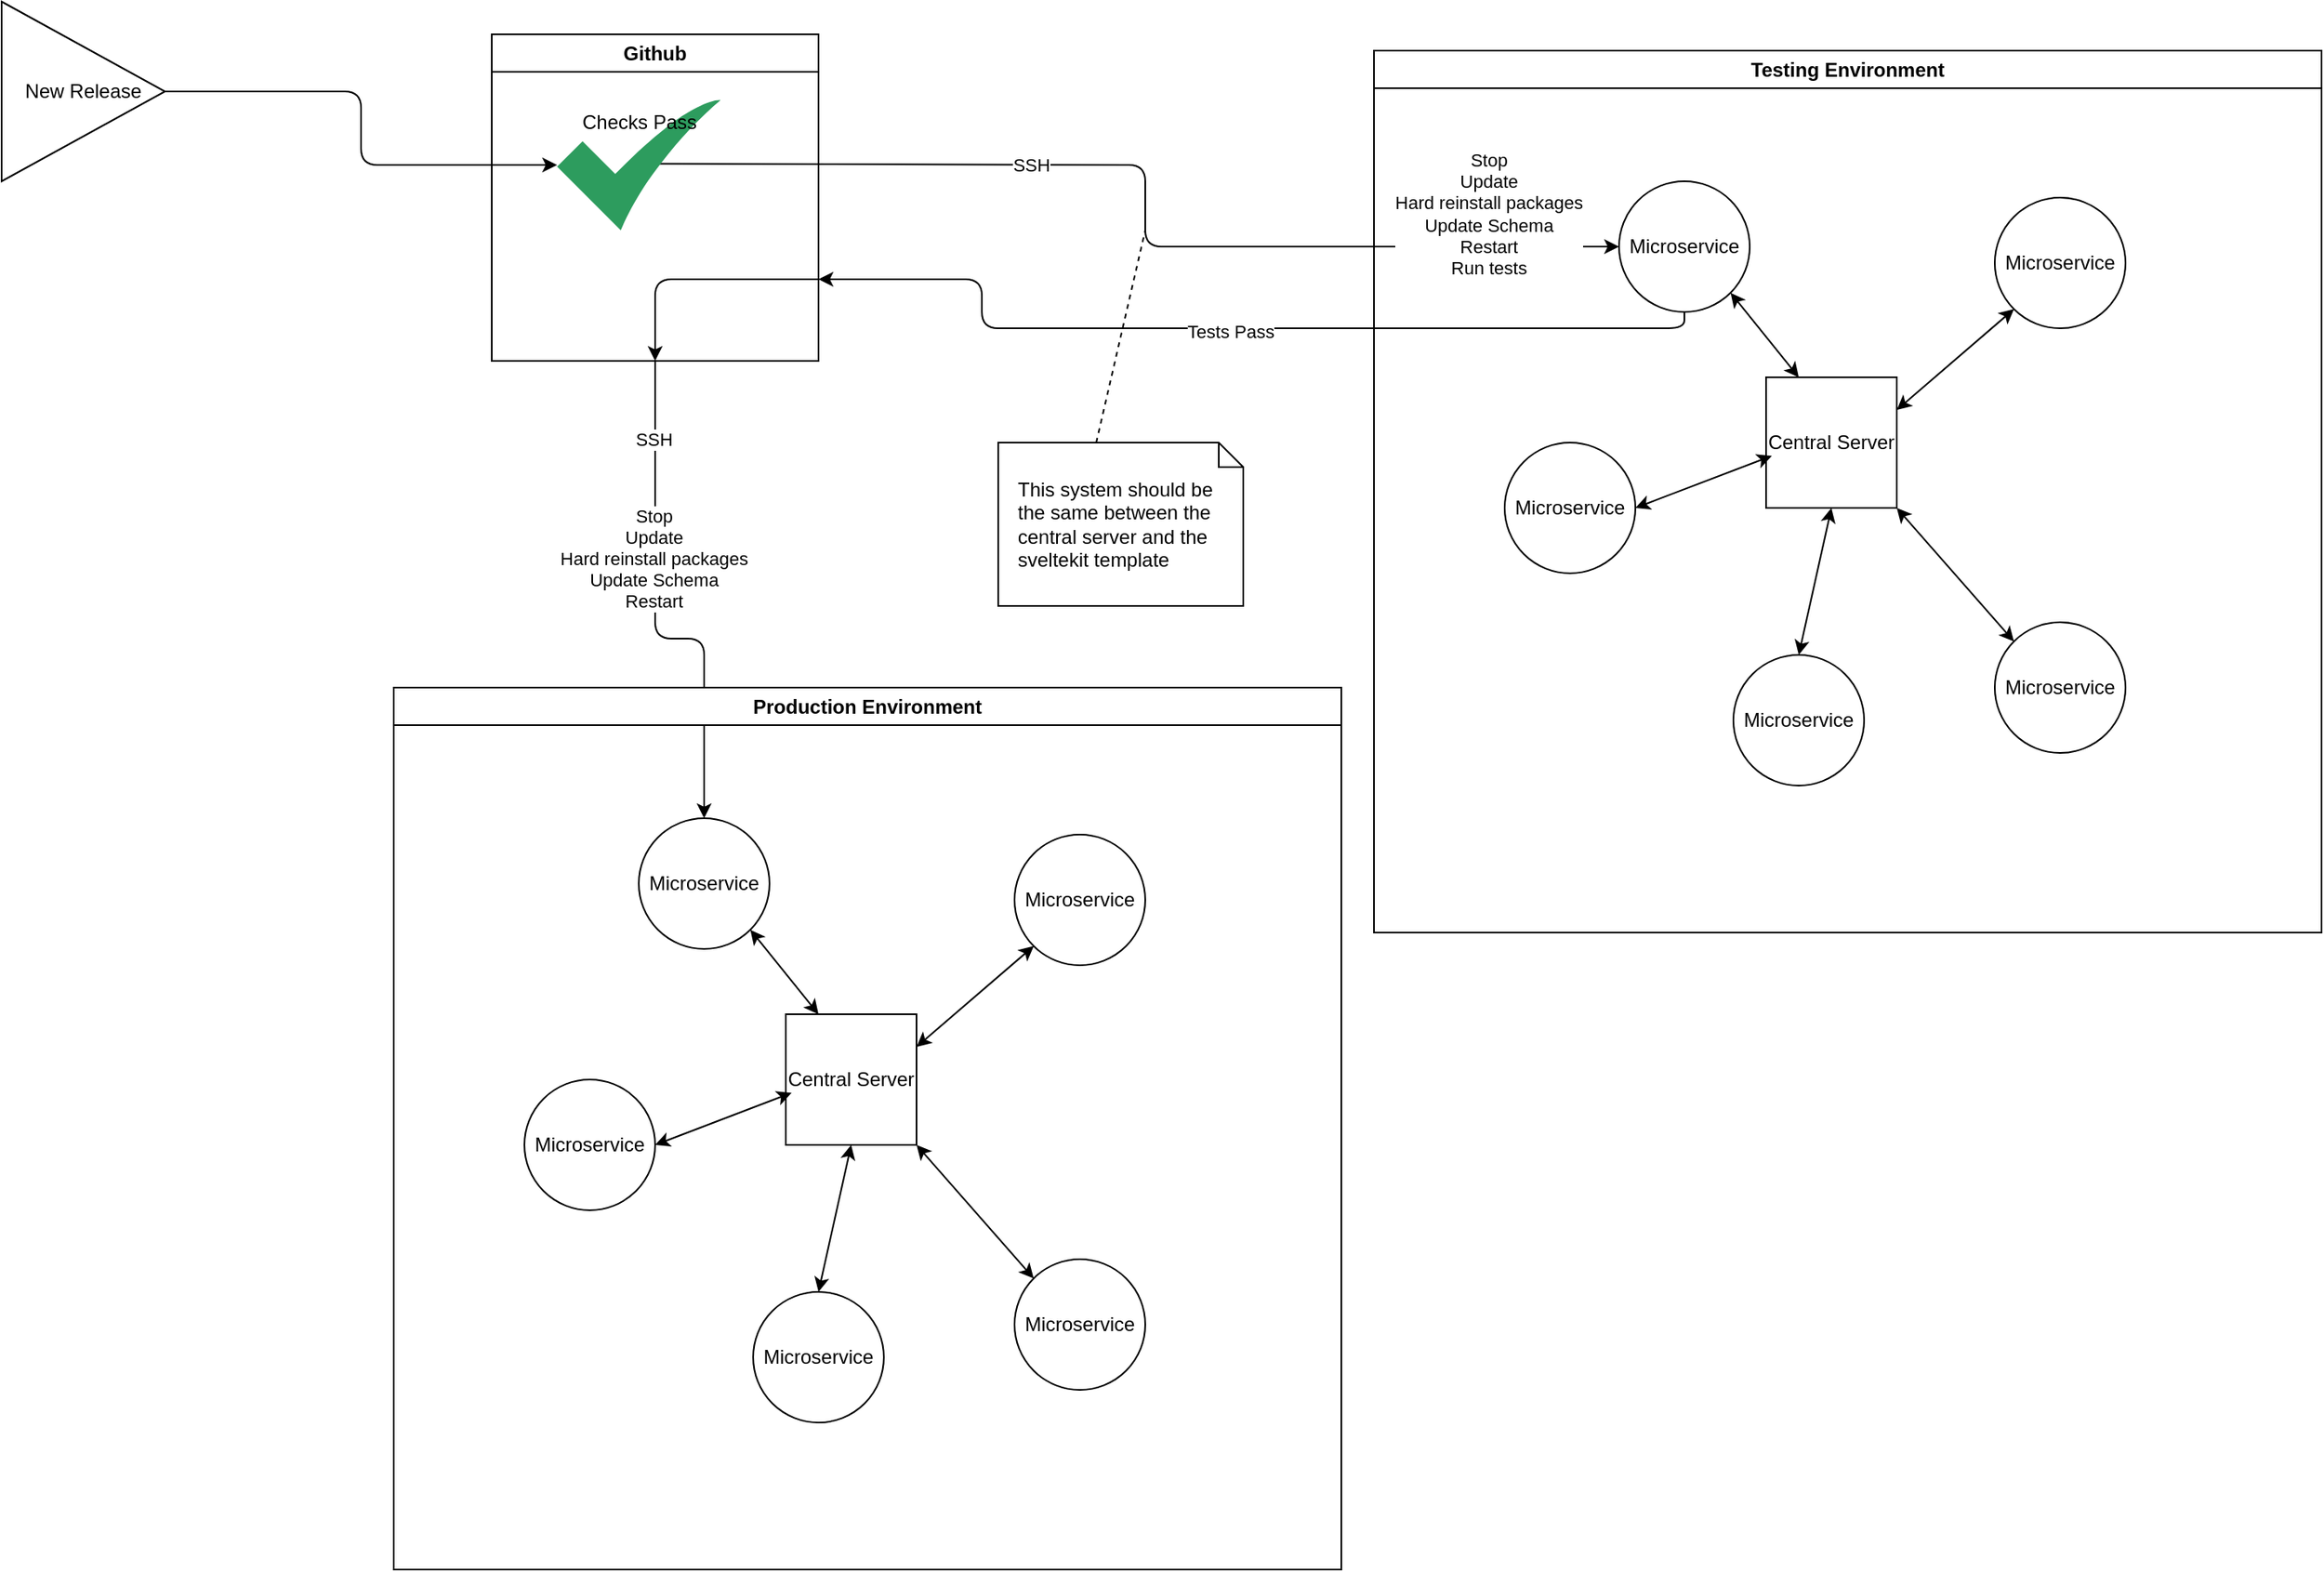 <mxfile>
    <diagram id="vzyjxAOTjcN2UQexKmXb" name="Page-1">
        <mxGraphModel dx="2173" dy="762" grid="1" gridSize="10" guides="1" tooltips="1" connect="1" arrows="1" fold="1" page="1" pageScale="1" pageWidth="850" pageHeight="1100" math="0" shadow="0">
            <root>
                <mxCell id="0"/>
                <mxCell id="1" parent="0"/>
                <mxCell id="29" style="edgeStyle=none;html=1;exitX=0.616;exitY=0.49;exitDx=0;exitDy=0;entryX=0;entryY=0.5;entryDx=0;entryDy=0;exitPerimeter=0;" parent="1" source="28" target="5" edge="1">
                    <mxGeometry relative="1" as="geometry">
                        <Array as="points">
                            <mxPoint x="470" y="160"/>
                            <mxPoint x="470" y="210"/>
                        </Array>
                    </mxGeometry>
                </mxCell>
                <mxCell id="30" value="SSH" style="edgeLabel;html=1;align=center;verticalAlign=middle;resizable=0;points=[];" parent="29" vertex="1" connectable="0">
                    <mxGeometry x="0.067" y="-3" relative="1" as="geometry">
                        <mxPoint x="-67" y="-42" as="offset"/>
                    </mxGeometry>
                </mxCell>
                <mxCell id="31" value="Stop&lt;br&gt;Update&lt;br&gt;Hard reinstall packages&lt;br&gt;Update Schema&lt;br&gt;Restart&lt;br&gt;Run tests" style="edgeLabel;html=1;align=center;verticalAlign=middle;resizable=0;points=[];" parent="29" vertex="1" connectable="0">
                    <mxGeometry x="0.82" y="1" relative="1" as="geometry">
                        <mxPoint x="-23" y="-19" as="offset"/>
                    </mxGeometry>
                </mxCell>
                <mxCell id="46" style="edgeStyle=none;html=1;exitX=0.5;exitY=1;exitDx=0;exitDy=0;entryX=0.5;entryY=0;entryDx=0;entryDy=0;" parent="1" source="2" target="37" edge="1">
                    <mxGeometry relative="1" as="geometry">
                        <Array as="points">
                            <mxPoint x="170" y="450"/>
                            <mxPoint x="200" y="450"/>
                        </Array>
                    </mxGeometry>
                </mxCell>
                <mxCell id="49" value="Stop&lt;br&gt;Update&lt;br&gt;Hard reinstall packages&lt;br&gt;Update Schema&lt;br&gt;Restart" style="edgeLabel;html=1;align=center;verticalAlign=middle;resizable=0;points=[];" parent="46" vertex="1" connectable="0">
                    <mxGeometry x="-0.275" y="-5" relative="1" as="geometry">
                        <mxPoint x="4" y="8" as="offset"/>
                    </mxGeometry>
                </mxCell>
                <mxCell id="51" value="SSH" style="edgeLabel;html=1;align=center;verticalAlign=middle;resizable=0;points=[];" parent="46" vertex="1" connectable="0">
                    <mxGeometry x="-0.692" y="-1" relative="1" as="geometry">
                        <mxPoint as="offset"/>
                    </mxGeometry>
                </mxCell>
                <mxCell id="2" value="Github" style="swimlane;whiteSpace=wrap;html=1;" parent="1" vertex="1">
                    <mxGeometry x="70" y="80" width="200" height="200" as="geometry"/>
                </mxCell>
                <mxCell id="28" value="Checks Pass" style="sketch=0;html=1;aspect=fixed;strokeColor=none;shadow=0;align=center;verticalAlign=top;fillColor=#2D9C5E;shape=mxgraph.gcp2.check" parent="2" vertex="1">
                    <mxGeometry x="40" y="40" width="100" height="80" as="geometry"/>
                </mxCell>
                <mxCell id="3" value="Testing Environment" style="swimlane;whiteSpace=wrap;html=1;" parent="1" vertex="1">
                    <mxGeometry x="610" y="90" width="580" height="540" as="geometry"/>
                </mxCell>
                <mxCell id="4" value="Central Server" style="whiteSpace=wrap;html=1;aspect=fixed;" parent="3" vertex="1">
                    <mxGeometry x="240" y="200" width="80" height="80" as="geometry"/>
                </mxCell>
                <mxCell id="10" style="edgeStyle=none;html=1;exitX=1;exitY=1;exitDx=0;exitDy=0;entryX=0.25;entryY=0;entryDx=0;entryDy=0;endArrow=classic;startArrow=classic;" parent="3" source="5" target="4" edge="1">
                    <mxGeometry relative="1" as="geometry"/>
                </mxCell>
                <mxCell id="5" value="Microservice" style="ellipse;whiteSpace=wrap;html=1;aspect=fixed;" parent="3" vertex="1">
                    <mxGeometry x="150" y="80" width="80" height="80" as="geometry"/>
                </mxCell>
                <mxCell id="14" style="edgeStyle=none;html=1;exitX=0;exitY=1;exitDx=0;exitDy=0;entryX=1;entryY=0.25;entryDx=0;entryDy=0;endArrow=classic;startArrow=classic;" parent="3" source="6" target="4" edge="1">
                    <mxGeometry relative="1" as="geometry"/>
                </mxCell>
                <mxCell id="6" value="Microservice" style="ellipse;whiteSpace=wrap;html=1;aspect=fixed;" parent="3" vertex="1">
                    <mxGeometry x="380" y="90" width="80" height="80" as="geometry"/>
                </mxCell>
                <mxCell id="11" style="edgeStyle=none;html=1;exitX=1;exitY=0.5;exitDx=0;exitDy=0;entryX=0.044;entryY=0.601;entryDx=0;entryDy=0;entryPerimeter=0;endArrow=classic;startArrow=classic;" parent="3" source="7" target="4" edge="1">
                    <mxGeometry relative="1" as="geometry"/>
                </mxCell>
                <mxCell id="7" value="Microservice" style="ellipse;whiteSpace=wrap;html=1;aspect=fixed;" parent="3" vertex="1">
                    <mxGeometry x="80" y="240" width="80" height="80" as="geometry"/>
                </mxCell>
                <mxCell id="12" style="edgeStyle=none;html=1;exitX=0.5;exitY=0;exitDx=0;exitDy=0;entryX=0.5;entryY=1;entryDx=0;entryDy=0;endArrow=classic;startArrow=classic;" parent="3" source="8" target="4" edge="1">
                    <mxGeometry relative="1" as="geometry"/>
                </mxCell>
                <mxCell id="8" value="Microservice" style="ellipse;whiteSpace=wrap;html=1;aspect=fixed;" parent="3" vertex="1">
                    <mxGeometry x="220" y="370" width="80" height="80" as="geometry"/>
                </mxCell>
                <mxCell id="13" style="edgeStyle=none;html=1;exitX=0;exitY=0;exitDx=0;exitDy=0;entryX=1;entryY=1;entryDx=0;entryDy=0;endArrow=classic;startArrow=classic;" parent="3" source="9" target="4" edge="1">
                    <mxGeometry relative="1" as="geometry"/>
                </mxCell>
                <mxCell id="9" value="Microservice" style="ellipse;whiteSpace=wrap;html=1;aspect=fixed;" parent="3" vertex="1">
                    <mxGeometry x="380" y="350" width="80" height="80" as="geometry"/>
                </mxCell>
                <mxCell id="53" style="edgeStyle=none;html=1;exitX=1;exitY=0.5;exitDx=0;exitDy=0;entryX=0;entryY=0.5;entryDx=0;entryDy=0;entryPerimeter=0;" parent="1" source="25" target="28" edge="1">
                    <mxGeometry relative="1" as="geometry">
                        <Array as="points">
                            <mxPoint x="-10" y="115"/>
                            <mxPoint x="-10" y="160"/>
                        </Array>
                    </mxGeometry>
                </mxCell>
                <mxCell id="25" value="New Release" style="triangle;whiteSpace=wrap;html=1;" parent="1" vertex="1">
                    <mxGeometry x="-230" y="60" width="100" height="110" as="geometry"/>
                </mxCell>
                <mxCell id="32" style="edgeStyle=none;html=1;exitX=0.5;exitY=1;exitDx=0;exitDy=0;entryX=1;entryY=0.75;entryDx=0;entryDy=0;" parent="1" source="5" target="2" edge="1">
                    <mxGeometry relative="1" as="geometry">
                        <Array as="points">
                            <mxPoint x="800" y="260"/>
                            <mxPoint x="590" y="260"/>
                            <mxPoint x="370" y="260"/>
                            <mxPoint x="370" y="230"/>
                        </Array>
                    </mxGeometry>
                </mxCell>
                <mxCell id="33" value="Tests Pass" style="edgeLabel;html=1;align=center;verticalAlign=middle;resizable=0;points=[];" parent="32" vertex="1" connectable="0">
                    <mxGeometry x="0.07" y="2" relative="1" as="geometry">
                        <mxPoint x="17" as="offset"/>
                    </mxGeometry>
                </mxCell>
                <mxCell id="34" value="Production Environment" style="swimlane;whiteSpace=wrap;html=1;" parent="1" vertex="1">
                    <mxGeometry x="10" y="480" width="580" height="540" as="geometry"/>
                </mxCell>
                <mxCell id="35" value="Central Server" style="whiteSpace=wrap;html=1;aspect=fixed;" parent="34" vertex="1">
                    <mxGeometry x="240" y="200" width="80" height="80" as="geometry"/>
                </mxCell>
                <mxCell id="36" style="edgeStyle=none;html=1;exitX=1;exitY=1;exitDx=0;exitDy=0;entryX=0.25;entryY=0;entryDx=0;entryDy=0;endArrow=classic;startArrow=classic;" parent="34" source="37" target="35" edge="1">
                    <mxGeometry relative="1" as="geometry"/>
                </mxCell>
                <mxCell id="37" value="Microservice" style="ellipse;whiteSpace=wrap;html=1;aspect=fixed;" parent="34" vertex="1">
                    <mxGeometry x="150" y="80" width="80" height="80" as="geometry"/>
                </mxCell>
                <mxCell id="38" style="edgeStyle=none;html=1;exitX=0;exitY=1;exitDx=0;exitDy=0;entryX=1;entryY=0.25;entryDx=0;entryDy=0;endArrow=classic;startArrow=classic;" parent="34" source="39" target="35" edge="1">
                    <mxGeometry relative="1" as="geometry"/>
                </mxCell>
                <mxCell id="39" value="Microservice" style="ellipse;whiteSpace=wrap;html=1;aspect=fixed;" parent="34" vertex="1">
                    <mxGeometry x="380" y="90" width="80" height="80" as="geometry"/>
                </mxCell>
                <mxCell id="40" style="edgeStyle=none;html=1;exitX=1;exitY=0.5;exitDx=0;exitDy=0;entryX=0.044;entryY=0.601;entryDx=0;entryDy=0;entryPerimeter=0;endArrow=classic;startArrow=classic;" parent="34" source="41" target="35" edge="1">
                    <mxGeometry relative="1" as="geometry"/>
                </mxCell>
                <mxCell id="41" value="Microservice" style="ellipse;whiteSpace=wrap;html=1;aspect=fixed;" parent="34" vertex="1">
                    <mxGeometry x="80" y="240" width="80" height="80" as="geometry"/>
                </mxCell>
                <mxCell id="42" style="edgeStyle=none;html=1;exitX=0.5;exitY=0;exitDx=0;exitDy=0;entryX=0.5;entryY=1;entryDx=0;entryDy=0;endArrow=classic;startArrow=classic;" parent="34" source="43" target="35" edge="1">
                    <mxGeometry relative="1" as="geometry"/>
                </mxCell>
                <mxCell id="43" value="Microservice" style="ellipse;whiteSpace=wrap;html=1;aspect=fixed;" parent="34" vertex="1">
                    <mxGeometry x="220" y="370" width="80" height="80" as="geometry"/>
                </mxCell>
                <mxCell id="44" style="edgeStyle=none;html=1;exitX=0;exitY=0;exitDx=0;exitDy=0;entryX=1;entryY=1;entryDx=0;entryDy=0;endArrow=classic;startArrow=classic;" parent="34" source="45" target="35" edge="1">
                    <mxGeometry relative="1" as="geometry"/>
                </mxCell>
                <mxCell id="45" value="Microservice" style="ellipse;whiteSpace=wrap;html=1;aspect=fixed;" parent="34" vertex="1">
                    <mxGeometry x="380" y="350" width="80" height="80" as="geometry"/>
                </mxCell>
                <mxCell id="48" style="edgeStyle=none;html=1;exitX=1;exitY=0.75;exitDx=0;exitDy=0;entryX=0.5;entryY=1;entryDx=0;entryDy=0;" parent="1" source="2" target="2" edge="1">
                    <mxGeometry relative="1" as="geometry">
                        <Array as="points">
                            <mxPoint x="170" y="230"/>
                        </Array>
                    </mxGeometry>
                </mxCell>
                <mxCell id="54" value="This system should be the same between the central server and the sveltekit template" style="shape=note;size=15;align=left;spacingLeft=10;html=1;whiteSpace=wrap;" vertex="1" parent="1">
                    <mxGeometry x="380" y="330" width="150" height="100" as="geometry"/>
                </mxCell>
                <mxCell id="55" value="" style="edgeStyle=none;endArrow=none;exitX=0.4;exitY=0;dashed=1;html=1;" edge="1" source="54" parent="1">
                    <mxGeometry x="1" relative="1" as="geometry">
                        <mxPoint x="470" y="200" as="targetPoint"/>
                    </mxGeometry>
                </mxCell>
            </root>
        </mxGraphModel>
    </diagram>
</mxfile>